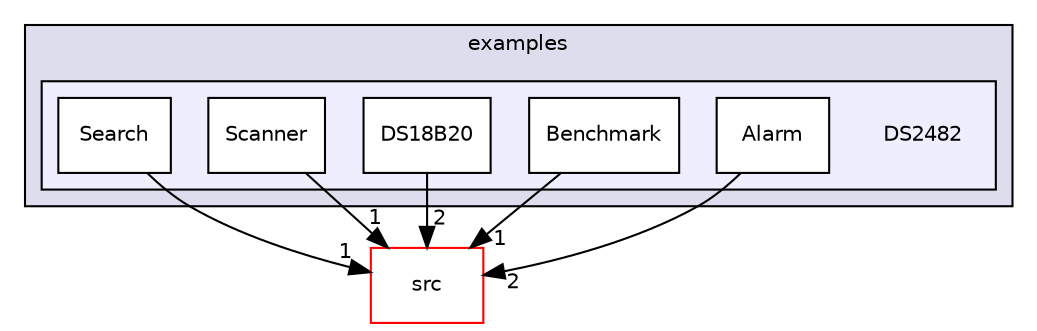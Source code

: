 digraph "examples/DS2482" {
  compound=true
  node [ fontsize="10", fontname="Helvetica"];
  edge [ labelfontsize="10", labelfontname="Helvetica"];
  subgraph clusterdir_d28a4824dc47e487b107a5db32ef43c4 {
    graph [ bgcolor="#ddddee", pencolor="black", label="examples" fontname="Helvetica", fontsize="10", URL="dir_d28a4824dc47e487b107a5db32ef43c4.html"]
  subgraph clusterdir_0cf9e2383f6a43ce957518394740e070 {
    graph [ bgcolor="#eeeeff", pencolor="black", label="" URL="dir_0cf9e2383f6a43ce957518394740e070.html"];
    dir_0cf9e2383f6a43ce957518394740e070 [shape=plaintext label="DS2482"];
    dir_a3be479dd9b845f43ffa69eeaa901f51 [shape=box label="Alarm" color="black" fillcolor="white" style="filled" URL="dir_a3be479dd9b845f43ffa69eeaa901f51.html"];
    dir_347f528adf50fbae7d79ecc2278b91c4 [shape=box label="Benchmark" color="black" fillcolor="white" style="filled" URL="dir_347f528adf50fbae7d79ecc2278b91c4.html"];
    dir_4edde203836a92a48501ac3f8aa58c69 [shape=box label="DS18B20" color="black" fillcolor="white" style="filled" URL="dir_4edde203836a92a48501ac3f8aa58c69.html"];
    dir_7ab3bd1d0307526ebf464174aaf4a3d5 [shape=box label="Scanner" color="black" fillcolor="white" style="filled" URL="dir_7ab3bd1d0307526ebf464174aaf4a3d5.html"];
    dir_e1dc1365a338d75d35815d200edb7605 [shape=box label="Search" color="black" fillcolor="white" style="filled" URL="dir_e1dc1365a338d75d35815d200edb7605.html"];
  }
  }
  dir_68267d1309a1af8e8297ef4c3efbcdba [shape=box label="src" fillcolor="white" style="filled" color="red" URL="dir_68267d1309a1af8e8297ef4c3efbcdba.html"];
  dir_e1dc1365a338d75d35815d200edb7605->dir_68267d1309a1af8e8297ef4c3efbcdba [headlabel="1", labeldistance=1.5 headhref="dir_000015_000019.html"];
  dir_a3be479dd9b845f43ffa69eeaa901f51->dir_68267d1309a1af8e8297ef4c3efbcdba [headlabel="2", labeldistance=1.5 headhref="dir_000005_000019.html"];
  dir_347f528adf50fbae7d79ecc2278b91c4->dir_68267d1309a1af8e8297ef4c3efbcdba [headlabel="1", labeldistance=1.5 headhref="dir_000018_000019.html"];
  dir_4edde203836a92a48501ac3f8aa58c69->dir_68267d1309a1af8e8297ef4c3efbcdba [headlabel="2", labeldistance=1.5 headhref="dir_000008_000019.html"];
  dir_7ab3bd1d0307526ebf464174aaf4a3d5->dir_68267d1309a1af8e8297ef4c3efbcdba [headlabel="1", labeldistance=1.5 headhref="dir_000012_000019.html"];
}
